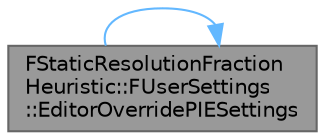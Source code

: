 digraph "FStaticResolutionFractionHeuristic::FUserSettings::EditorOverridePIESettings"
{
 // INTERACTIVE_SVG=YES
 // LATEX_PDF_SIZE
  bgcolor="transparent";
  edge [fontname=Helvetica,fontsize=10,labelfontname=Helvetica,labelfontsize=10];
  node [fontname=Helvetica,fontsize=10,shape=box,height=0.2,width=0.4];
  rankdir="LR";
  Node1 [id="Node000001",label="FStaticResolutionFraction\lHeuristic::FUserSettings\l::EditorOverridePIESettings",height=0.2,width=0.4,color="gray40", fillcolor="grey60", style="filled", fontcolor="black",tooltip="Return whether should use the editor settings for PIE."];
  Node1 -> Node1 [id="edge1_Node000001_Node000001",color="steelblue1",style="solid",tooltip=" "];
}
